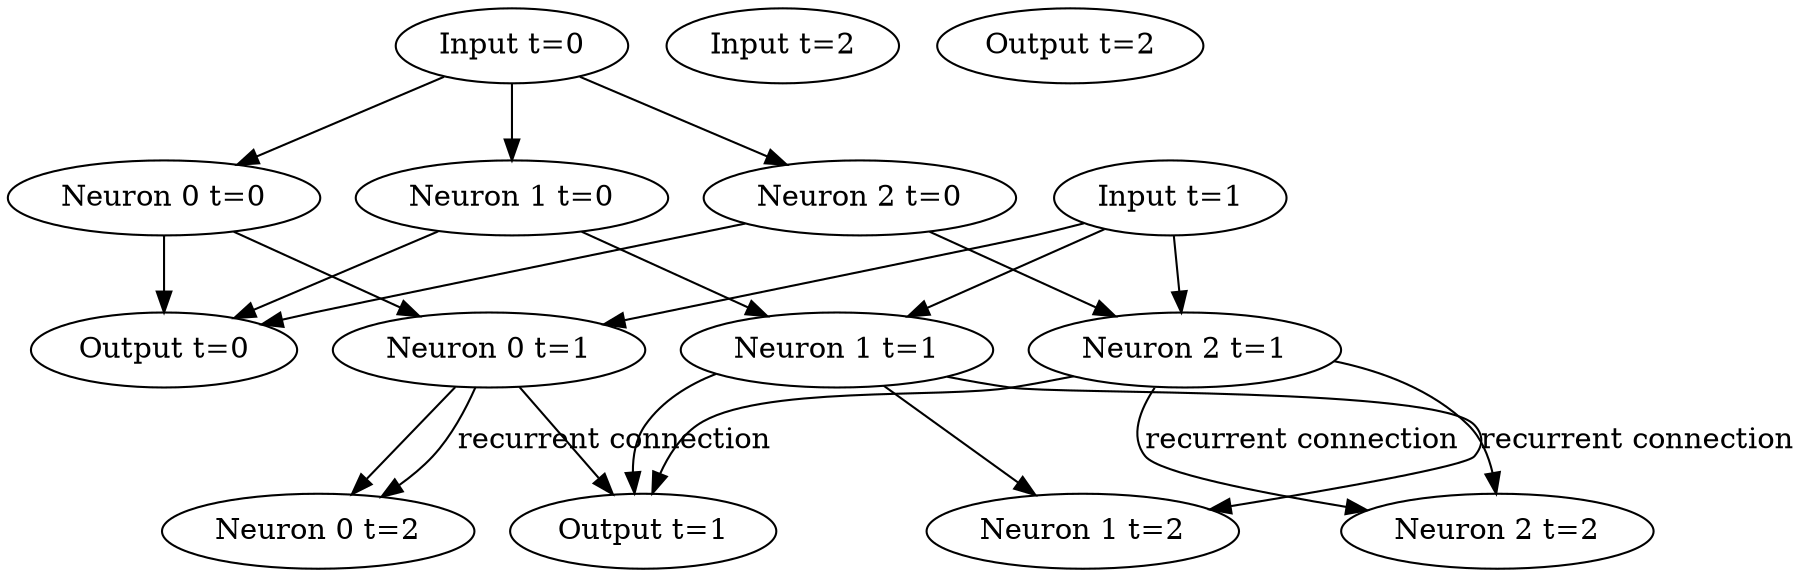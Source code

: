 digraph {
	X0 [label="Input t=0"]
	Y0 [label="Output t=0"]
	H00 [label="Neuron 0 t=0"]
	H01 [label="Neuron 1 t=0"]
	H02 [label="Neuron 2 t=0"]
	X1 [label="Input t=1"]
	Y1 [label="Output t=1"]
	H10 [label="Neuron 0 t=1"]
	H11 [label="Neuron 1 t=1"]
	H12 [label="Neuron 2 t=1"]
	X2 [label="Input t=2"]
	Y2 [label="Output t=2"]
	H20 [label="Neuron 0 t=2"]
	H21 [label="Neuron 1 t=2"]
	H22 [label="Neuron 2 t=2"]
	X0 -> H00
	H00 -> H10
	H00 -> Y0
	X0 -> H01
	H01 -> H11
	H01 -> Y0
	X0 -> H02
	H02 -> H12
	H02 -> Y0
	X1 -> H10
	H10 -> H20
	H10 -> Y1
	X1 -> H11
	H11 -> H21
	H11 -> Y1
	X1 -> H12
	H12 -> H22
	H12 -> Y1
	H10 -> H20 [label="recurrent connection" constraint=false]
	H11 -> H21 [label="recurrent connection" constraint=false]
	H12 -> H22 [label="recurrent connection" constraint=false]
}
